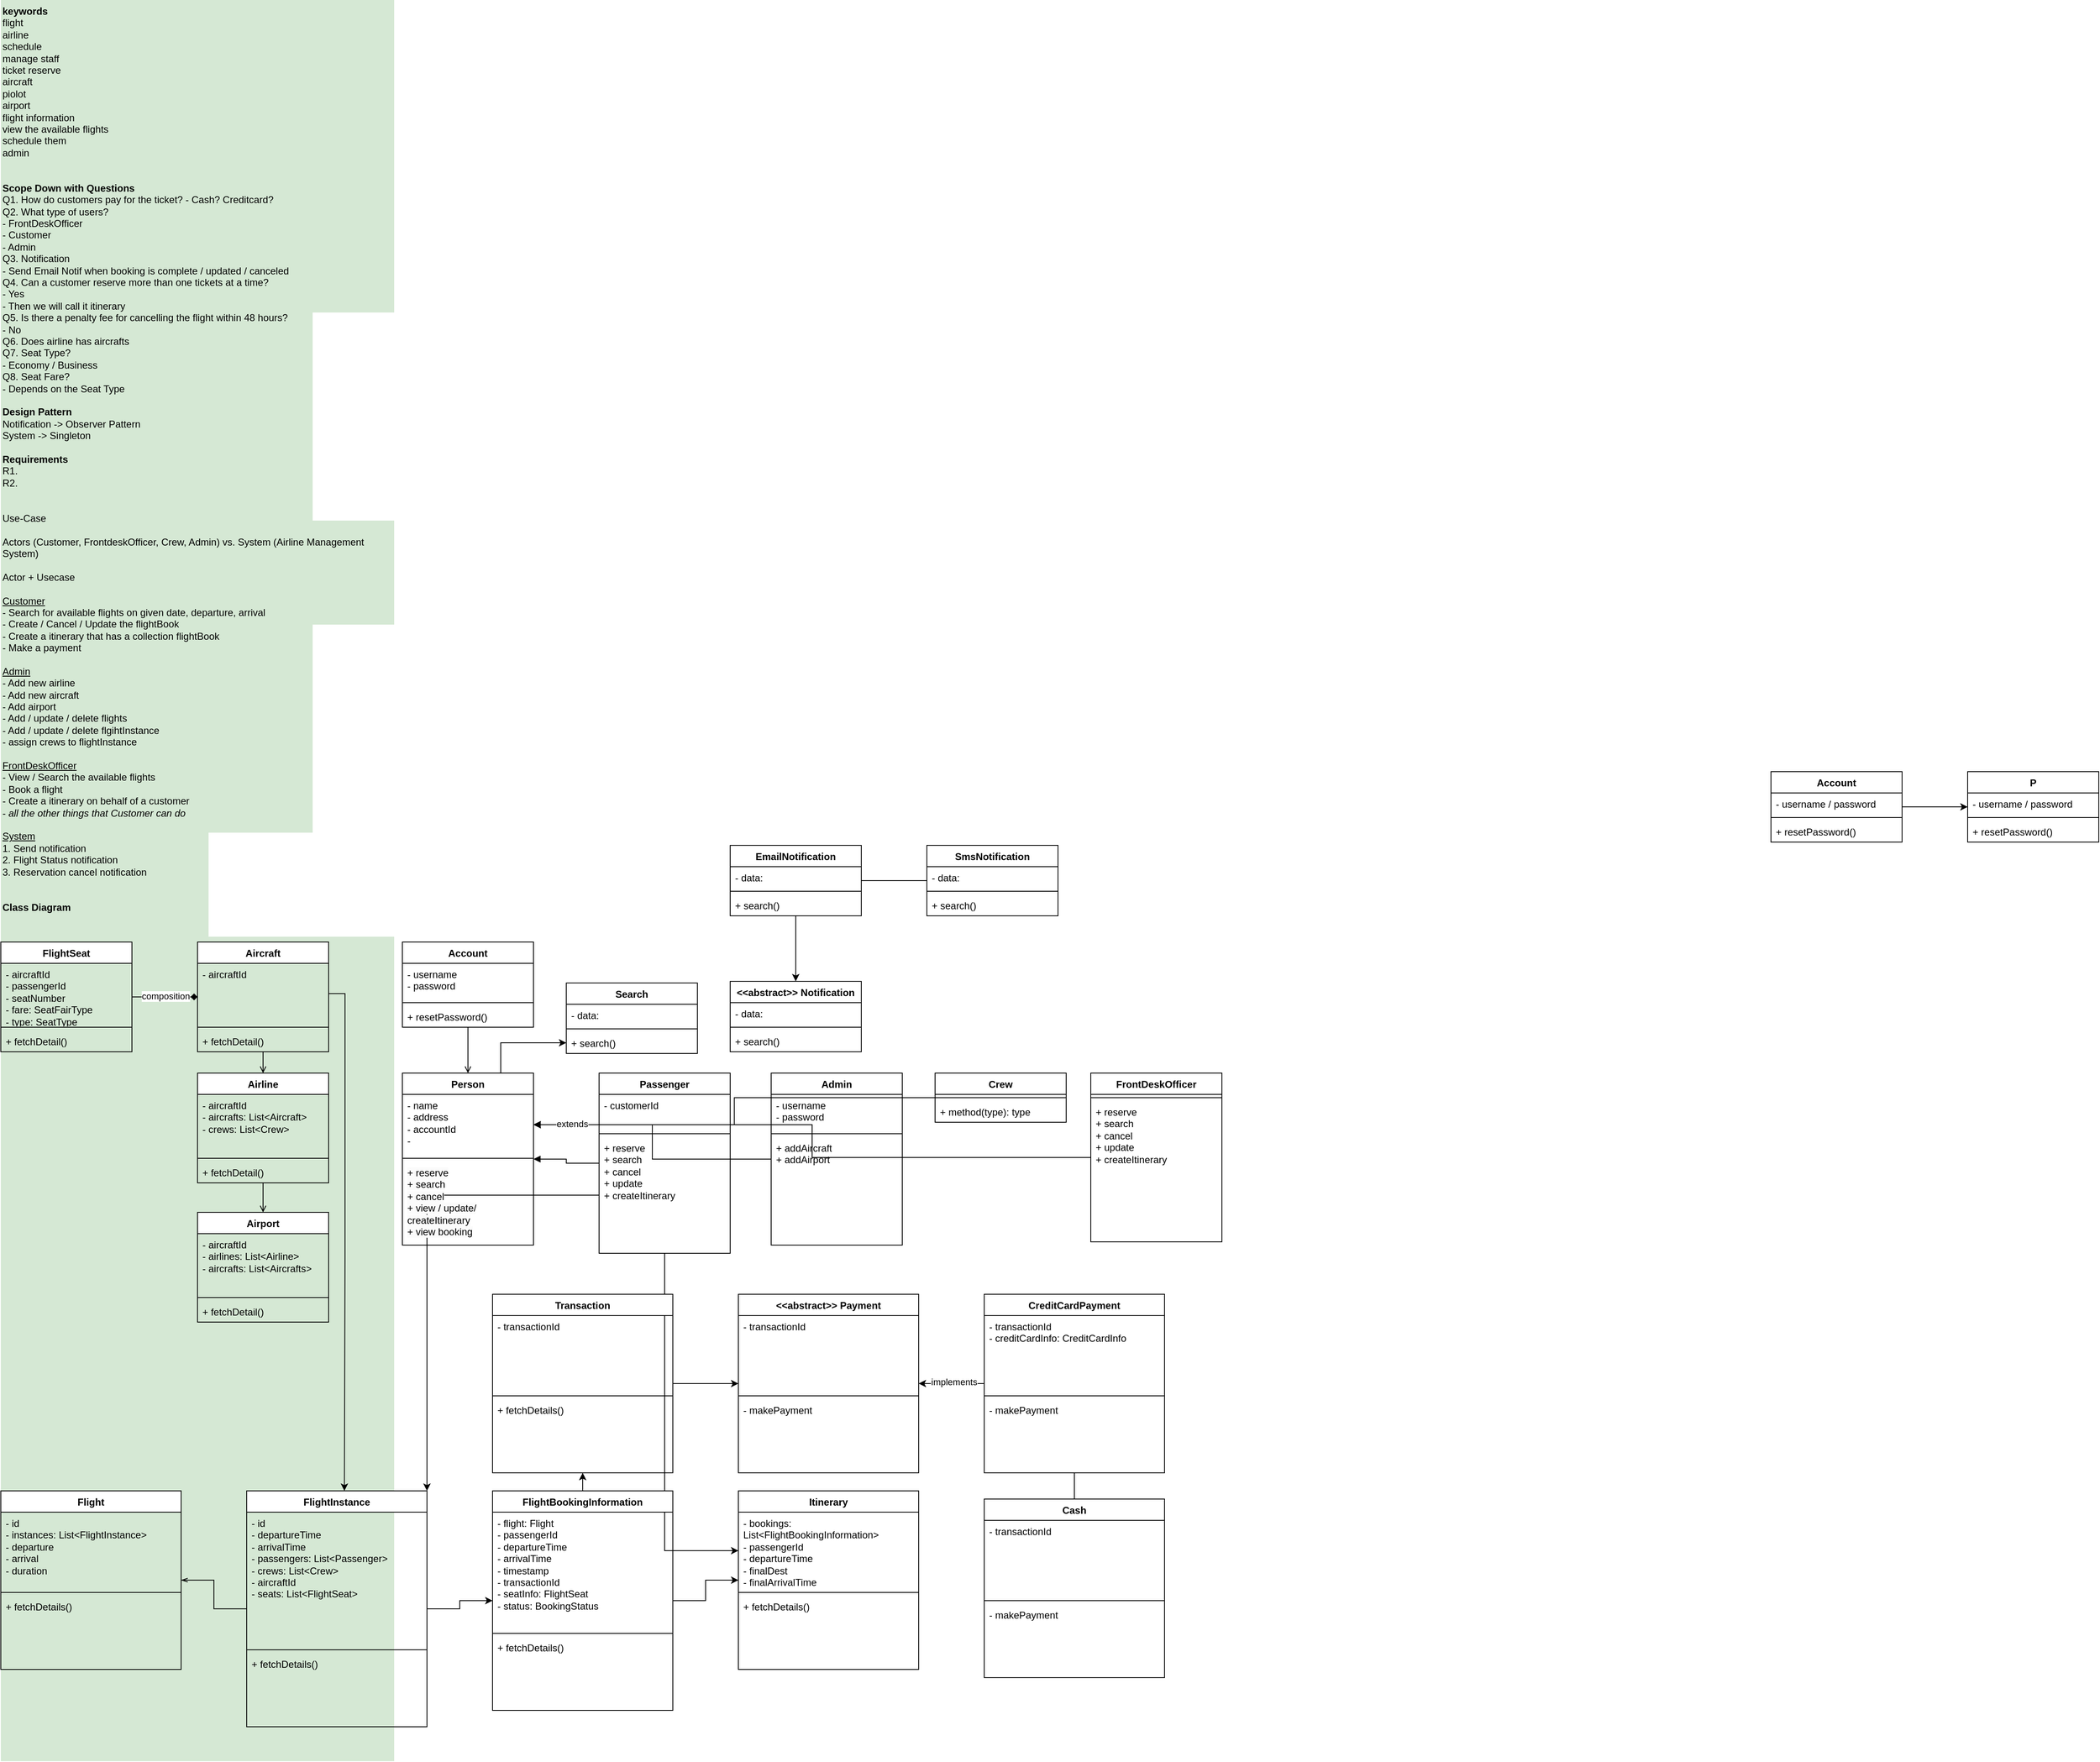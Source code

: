 <mxfile version="23.0.2" type="github">
  <diagram id="C5RBs43oDa-KdzZeNtuy" name="Page-1">
    <mxGraphModel dx="3353" dy="1236" grid="1" gridSize="10" guides="1" tooltips="1" connect="1" arrows="1" fold="1" page="1" pageScale="1" pageWidth="827" pageHeight="1169" math="0" shadow="0">
      <root>
        <mxCell id="WIyWlLk6GJQsqaUBKTNV-0" />
        <mxCell id="WIyWlLk6GJQsqaUBKTNV-1" parent="WIyWlLk6GJQsqaUBKTNV-0" />
        <mxCell id="SYZ7JO2TZXci38MoTMtk-57" value="" style="edgeStyle=orthogonalEdgeStyle;rounded=0;orthogonalLoop=1;jettySize=auto;html=1;startArrow=block;startFill=1;endArrow=none;endFill=0;exitX=1;exitY=0.5;exitDx=0;exitDy=0;" parent="WIyWlLk6GJQsqaUBKTNV-1" source="SYZ7JO2TZXci38MoTMtk-32" target="SYZ7JO2TZXci38MoTMtk-58" edge="1">
          <mxGeometry relative="1" as="geometry">
            <mxPoint x="600" y="1802" as="sourcePoint" />
          </mxGeometry>
        </mxCell>
        <mxCell id="SYZ7JO2TZXci38MoTMtk-0" value="&lt;b&gt;keywords&lt;/b&gt;&lt;br&gt;flight&lt;br&gt;airline&lt;br&gt;schedule&lt;br&gt;manage staff&lt;br&gt;ticket reserve&lt;br&gt;aircraft&lt;br&gt;piolot&lt;br&gt;airport&lt;br&gt;flight information&lt;br&gt;view the available flights&lt;br&gt;schedule them&lt;br&gt;admin&lt;br&gt;&lt;br&gt;&lt;br&gt;&lt;b&gt;Scope Down with Questions&lt;/b&gt;&lt;br&gt;Q1. How do customers pay for the ticket? - Cash? Creditcard?&lt;br&gt;Q2. What type of users?&lt;br&gt;- FrontDeskOfficer&lt;br&gt;- Customer&lt;br&gt;- Admin&lt;br&gt;Q3. Notification&lt;br&gt;- Send Email Notif when booking is complete / updated / canceled&lt;br&gt;Q4. Can a customer reserve more than one tickets at a time?&lt;br&gt;- Yes&lt;br&gt;- Then we will call it itinerary&lt;br&gt;Q5. Is there a penalty fee for cancelling the flight within 48 hours?&lt;br&gt;- No&lt;br&gt;Q6. Does airline has aircrafts&lt;br&gt;Q7. Seat Type?&lt;br&gt;- Economy / Business&lt;br&gt;Q8. Seat Fare?&lt;br&gt;- Depends on the Seat Type&lt;br&gt;&lt;br&gt;&lt;b&gt;Design Pattern&lt;/b&gt;&lt;br&gt;Notification -&amp;gt; Observer Pattern&lt;br&gt;System -&amp;gt; Singleton&amp;nbsp;&lt;br&gt;&lt;br&gt;&lt;b&gt;Requirements&lt;/b&gt;&lt;br&gt;R1.&amp;nbsp;&lt;br&gt;R2.&lt;br&gt;&lt;br&gt;&lt;br&gt;Use-Case&lt;br&gt;&lt;br&gt;Actors (Customer, FrontdeskOfficer, Crew, Admin) vs. System (Airline Management System)&lt;br&gt;&lt;br&gt;Actor + Usecase&lt;br&gt;&lt;br&gt;&lt;u&gt;Customer&lt;/u&gt;&lt;br&gt;- Search for available flights on given date, departure, arrival&lt;br&gt;- Create / Cancel / Update the flightBook&lt;br&gt;- Create a itinerary that has a collection flightBook&lt;br&gt;- Make a payment&lt;br&gt;&lt;br&gt;&lt;u&gt;Admin&lt;/u&gt;&lt;br&gt;- Add new airline&lt;br&gt;- Add new aircraft&lt;br&gt;- Add airport&lt;br&gt;- Add / update / delete flights&lt;br&gt;- Add / update / delete flgihtInstance&lt;br&gt;- assign crews to flightInstance&lt;br&gt;&lt;br&gt;&lt;u&gt;FrontDeskOfficer&lt;/u&gt;&lt;br&gt;- View / Search the available flights&lt;br&gt;- Book a flight&lt;br&gt;- Create a itinerary on behalf of a customer&lt;br&gt;- &lt;i&gt;all the other things that Customer can do&lt;br&gt;&lt;/i&gt;&lt;br&gt;&lt;u style=&quot;&quot;&gt;System&lt;/u&gt;&lt;br&gt;1. Send notification&lt;br&gt;2. Flight Status notification&lt;br&gt;3. Reservation cancel notification&lt;br&gt;&lt;br&gt;&lt;br&gt;&lt;b&gt;Class Diagram&lt;br&gt;&lt;/b&gt;" style="text;strokeColor=none;align=left;fillColor=#D5E8D4;html=1;verticalAlign=top;whiteSpace=wrap;rounded=0;labelBackgroundColor=#D5E8D4;" parent="WIyWlLk6GJQsqaUBKTNV-1" vertex="1">
          <mxGeometry x="-50" y="40" width="480" height="2150" as="geometry" />
        </mxCell>
        <mxCell id="SYZ7JO2TZXci38MoTMtk-9" value="" style="edgeStyle=orthogonalEdgeStyle;rounded=0;orthogonalLoop=1;jettySize=auto;html=1;endArrow=diamond;endFill=1;" parent="WIyWlLk6GJQsqaUBKTNV-1" source="SYZ7JO2TZXci38MoTMtk-1" target="SYZ7JO2TZXci38MoTMtk-5" edge="1">
          <mxGeometry relative="1" as="geometry" />
        </mxCell>
        <mxCell id="SYZ7JO2TZXci38MoTMtk-10" value="composition" style="edgeLabel;html=1;align=center;verticalAlign=middle;resizable=0;points=[];" parent="SYZ7JO2TZXci38MoTMtk-9" vertex="1" connectable="0">
          <mxGeometry x="0.018" y="1" relative="1" as="geometry">
            <mxPoint as="offset" />
          </mxGeometry>
        </mxCell>
        <mxCell id="SYZ7JO2TZXci38MoTMtk-1" value="FlightSeat" style="swimlane;fontStyle=1;align=center;verticalAlign=top;childLayout=stackLayout;horizontal=1;startSize=26;horizontalStack=0;resizeParent=1;resizeParentMax=0;resizeLast=0;collapsible=1;marginBottom=0;whiteSpace=wrap;html=1;" parent="WIyWlLk6GJQsqaUBKTNV-1" vertex="1">
          <mxGeometry x="-50" y="1190" width="160" height="134" as="geometry" />
        </mxCell>
        <mxCell id="SYZ7JO2TZXci38MoTMtk-2" value="- aircraftId&lt;br&gt;- passengerId&lt;br&gt;- seatNumber&lt;br&gt;- fare: SeatFairType&lt;br&gt;- type: SeatType" style="text;strokeColor=none;fillColor=none;align=left;verticalAlign=top;spacingLeft=4;spacingRight=4;overflow=hidden;rotatable=0;points=[[0,0.5],[1,0.5]];portConstraint=eastwest;whiteSpace=wrap;html=1;" parent="SYZ7JO2TZXci38MoTMtk-1" vertex="1">
          <mxGeometry y="26" width="160" height="74" as="geometry" />
        </mxCell>
        <mxCell id="SYZ7JO2TZXci38MoTMtk-3" value="" style="line;strokeWidth=1;fillColor=none;align=left;verticalAlign=middle;spacingTop=-1;spacingLeft=3;spacingRight=3;rotatable=0;labelPosition=right;points=[];portConstraint=eastwest;strokeColor=inherit;" parent="SYZ7JO2TZXci38MoTMtk-1" vertex="1">
          <mxGeometry y="100" width="160" height="8" as="geometry" />
        </mxCell>
        <mxCell id="SYZ7JO2TZXci38MoTMtk-4" value="+ fetchDetail()" style="text;strokeColor=none;fillColor=none;align=left;verticalAlign=top;spacingLeft=4;spacingRight=4;overflow=hidden;rotatable=0;points=[[0,0.5],[1,0.5]];portConstraint=eastwest;whiteSpace=wrap;html=1;" parent="SYZ7JO2TZXci38MoTMtk-1" vertex="1">
          <mxGeometry y="108" width="160" height="26" as="geometry" />
        </mxCell>
        <mxCell id="SYZ7JO2TZXci38MoTMtk-19" style="edgeStyle=orthogonalEdgeStyle;rounded=0;orthogonalLoop=1;jettySize=auto;html=1;entryX=0.5;entryY=0;entryDx=0;entryDy=0;endArrow=open;endFill=0;" parent="WIyWlLk6GJQsqaUBKTNV-1" source="SYZ7JO2TZXci38MoTMtk-5" target="SYZ7JO2TZXci38MoTMtk-11" edge="1">
          <mxGeometry relative="1" as="geometry" />
        </mxCell>
        <mxCell id="SYZ7JO2TZXci38MoTMtk-5" value="Aircraft" style="swimlane;fontStyle=1;align=center;verticalAlign=top;childLayout=stackLayout;horizontal=1;startSize=26;horizontalStack=0;resizeParent=1;resizeParentMax=0;resizeLast=0;collapsible=1;marginBottom=0;whiteSpace=wrap;html=1;" parent="WIyWlLk6GJQsqaUBKTNV-1" vertex="1">
          <mxGeometry x="190" y="1190" width="160" height="134" as="geometry" />
        </mxCell>
        <mxCell id="SYZ7JO2TZXci38MoTMtk-6" value="- aircraftId&lt;br&gt;" style="text;strokeColor=none;fillColor=none;align=left;verticalAlign=top;spacingLeft=4;spacingRight=4;overflow=hidden;rotatable=0;points=[[0,0.5],[1,0.5]];portConstraint=eastwest;whiteSpace=wrap;html=1;" parent="SYZ7JO2TZXci38MoTMtk-5" vertex="1">
          <mxGeometry y="26" width="160" height="74" as="geometry" />
        </mxCell>
        <mxCell id="SYZ7JO2TZXci38MoTMtk-7" value="" style="line;strokeWidth=1;fillColor=none;align=left;verticalAlign=middle;spacingTop=-1;spacingLeft=3;spacingRight=3;rotatable=0;labelPosition=right;points=[];portConstraint=eastwest;strokeColor=inherit;" parent="SYZ7JO2TZXci38MoTMtk-5" vertex="1">
          <mxGeometry y="100" width="160" height="8" as="geometry" />
        </mxCell>
        <mxCell id="SYZ7JO2TZXci38MoTMtk-8" value="+ fetchDetail()" style="text;strokeColor=none;fillColor=none;align=left;verticalAlign=top;spacingLeft=4;spacingRight=4;overflow=hidden;rotatable=0;points=[[0,0.5],[1,0.5]];portConstraint=eastwest;whiteSpace=wrap;html=1;" parent="SYZ7JO2TZXci38MoTMtk-5" vertex="1">
          <mxGeometry y="108" width="160" height="26" as="geometry" />
        </mxCell>
        <mxCell id="SYZ7JO2TZXci38MoTMtk-20" style="edgeStyle=orthogonalEdgeStyle;rounded=0;orthogonalLoop=1;jettySize=auto;html=1;entryX=0.5;entryY=0;entryDx=0;entryDy=0;endArrow=open;endFill=0;" parent="WIyWlLk6GJQsqaUBKTNV-1" source="SYZ7JO2TZXci38MoTMtk-11" target="SYZ7JO2TZXci38MoTMtk-15" edge="1">
          <mxGeometry relative="1" as="geometry" />
        </mxCell>
        <mxCell id="SYZ7JO2TZXci38MoTMtk-11" value="Airline" style="swimlane;fontStyle=1;align=center;verticalAlign=top;childLayout=stackLayout;horizontal=1;startSize=26;horizontalStack=0;resizeParent=1;resizeParentMax=0;resizeLast=0;collapsible=1;marginBottom=0;whiteSpace=wrap;html=1;" parent="WIyWlLk6GJQsqaUBKTNV-1" vertex="1">
          <mxGeometry x="190" y="1350" width="160" height="134" as="geometry" />
        </mxCell>
        <mxCell id="SYZ7JO2TZXci38MoTMtk-12" value="- aircraftId&lt;br&gt;- aircrafts: List&amp;lt;Aircraft&amp;gt;&lt;br&gt;- crews: List&amp;lt;Crew&amp;gt;" style="text;strokeColor=none;fillColor=none;align=left;verticalAlign=top;spacingLeft=4;spacingRight=4;overflow=hidden;rotatable=0;points=[[0,0.5],[1,0.5]];portConstraint=eastwest;whiteSpace=wrap;html=1;" parent="SYZ7JO2TZXci38MoTMtk-11" vertex="1">
          <mxGeometry y="26" width="160" height="74" as="geometry" />
        </mxCell>
        <mxCell id="SYZ7JO2TZXci38MoTMtk-13" value="" style="line;strokeWidth=1;fillColor=none;align=left;verticalAlign=middle;spacingTop=-1;spacingLeft=3;spacingRight=3;rotatable=0;labelPosition=right;points=[];portConstraint=eastwest;strokeColor=inherit;" parent="SYZ7JO2TZXci38MoTMtk-11" vertex="1">
          <mxGeometry y="100" width="160" height="8" as="geometry" />
        </mxCell>
        <mxCell id="SYZ7JO2TZXci38MoTMtk-14" value="+ fetchDetail()" style="text;strokeColor=none;fillColor=none;align=left;verticalAlign=top;spacingLeft=4;spacingRight=4;overflow=hidden;rotatable=0;points=[[0,0.5],[1,0.5]];portConstraint=eastwest;whiteSpace=wrap;html=1;" parent="SYZ7JO2TZXci38MoTMtk-11" vertex="1">
          <mxGeometry y="108" width="160" height="26" as="geometry" />
        </mxCell>
        <mxCell id="SYZ7JO2TZXci38MoTMtk-15" value="Airport" style="swimlane;fontStyle=1;align=center;verticalAlign=top;childLayout=stackLayout;horizontal=1;startSize=26;horizontalStack=0;resizeParent=1;resizeParentMax=0;resizeLast=0;collapsible=1;marginBottom=0;whiteSpace=wrap;html=1;" parent="WIyWlLk6GJQsqaUBKTNV-1" vertex="1">
          <mxGeometry x="190" y="1520" width="160" height="134" as="geometry" />
        </mxCell>
        <mxCell id="SYZ7JO2TZXci38MoTMtk-16" value="- aircraftId&lt;br&gt;- airlines: List&amp;lt;Airline&amp;gt;&lt;br&gt;- aircrafts: List&amp;lt;Aircrafts&amp;gt;" style="text;strokeColor=none;fillColor=none;align=left;verticalAlign=top;spacingLeft=4;spacingRight=4;overflow=hidden;rotatable=0;points=[[0,0.5],[1,0.5]];portConstraint=eastwest;whiteSpace=wrap;html=1;" parent="SYZ7JO2TZXci38MoTMtk-15" vertex="1">
          <mxGeometry y="26" width="160" height="74" as="geometry" />
        </mxCell>
        <mxCell id="SYZ7JO2TZXci38MoTMtk-17" value="" style="line;strokeWidth=1;fillColor=none;align=left;verticalAlign=middle;spacingTop=-1;spacingLeft=3;spacingRight=3;rotatable=0;labelPosition=right;points=[];portConstraint=eastwest;strokeColor=inherit;" parent="SYZ7JO2TZXci38MoTMtk-15" vertex="1">
          <mxGeometry y="100" width="160" height="8" as="geometry" />
        </mxCell>
        <mxCell id="SYZ7JO2TZXci38MoTMtk-18" value="+ fetchDetail()" style="text;strokeColor=none;fillColor=none;align=left;verticalAlign=top;spacingLeft=4;spacingRight=4;overflow=hidden;rotatable=0;points=[[0,0.5],[1,0.5]];portConstraint=eastwest;whiteSpace=wrap;html=1;" parent="SYZ7JO2TZXci38MoTMtk-15" vertex="1">
          <mxGeometry y="108" width="160" height="26" as="geometry" />
        </mxCell>
        <mxCell id="SYZ7JO2TZXci38MoTMtk-42" style="edgeStyle=orthogonalEdgeStyle;rounded=0;orthogonalLoop=1;jettySize=auto;html=1;endArrow=open;endFill=0;" parent="WIyWlLk6GJQsqaUBKTNV-1" source="SYZ7JO2TZXci38MoTMtk-27" target="SYZ7JO2TZXci38MoTMtk-31" edge="1">
          <mxGeometry relative="1" as="geometry" />
        </mxCell>
        <mxCell id="SYZ7JO2TZXci38MoTMtk-27" value="Account" style="swimlane;fontStyle=1;align=center;verticalAlign=top;childLayout=stackLayout;horizontal=1;startSize=26;horizontalStack=0;resizeParent=1;resizeParentMax=0;resizeLast=0;collapsible=1;marginBottom=0;whiteSpace=wrap;html=1;" parent="WIyWlLk6GJQsqaUBKTNV-1" vertex="1">
          <mxGeometry x="440" y="1190" width="160" height="104" as="geometry" />
        </mxCell>
        <mxCell id="SYZ7JO2TZXci38MoTMtk-28" value="- username&lt;br&gt;- password&lt;br&gt;" style="text;strokeColor=none;fillColor=none;align=left;verticalAlign=top;spacingLeft=4;spacingRight=4;overflow=hidden;rotatable=0;points=[[0,0.5],[1,0.5]];portConstraint=eastwest;whiteSpace=wrap;html=1;" parent="SYZ7JO2TZXci38MoTMtk-27" vertex="1">
          <mxGeometry y="26" width="160" height="44" as="geometry" />
        </mxCell>
        <mxCell id="SYZ7JO2TZXci38MoTMtk-29" value="" style="line;strokeWidth=1;fillColor=none;align=left;verticalAlign=middle;spacingTop=-1;spacingLeft=3;spacingRight=3;rotatable=0;labelPosition=right;points=[];portConstraint=eastwest;strokeColor=inherit;" parent="SYZ7JO2TZXci38MoTMtk-27" vertex="1">
          <mxGeometry y="70" width="160" height="8" as="geometry" />
        </mxCell>
        <mxCell id="SYZ7JO2TZXci38MoTMtk-30" value="+ resetPassword()" style="text;strokeColor=none;fillColor=none;align=left;verticalAlign=top;spacingLeft=4;spacingRight=4;overflow=hidden;rotatable=0;points=[[0,0.5],[1,0.5]];portConstraint=eastwest;whiteSpace=wrap;html=1;" parent="SYZ7JO2TZXci38MoTMtk-27" vertex="1">
          <mxGeometry y="78" width="160" height="26" as="geometry" />
        </mxCell>
        <mxCell id="SYZ7JO2TZXci38MoTMtk-41" value="" style="edgeStyle=orthogonalEdgeStyle;rounded=0;orthogonalLoop=1;jettySize=auto;html=1;startArrow=block;startFill=1;endArrow=none;endFill=0;" parent="WIyWlLk6GJQsqaUBKTNV-1" source="SYZ7JO2TZXci38MoTMtk-31" target="SYZ7JO2TZXci38MoTMtk-37" edge="1">
          <mxGeometry relative="1" as="geometry" />
        </mxCell>
        <mxCell id="SYZ7JO2TZXci38MoTMtk-47" value="" style="edgeStyle=orthogonalEdgeStyle;rounded=0;orthogonalLoop=1;jettySize=auto;html=1;startArrow=block;startFill=1;endArrow=none;endFill=0;exitX=1;exitY=0.5;exitDx=0;exitDy=0;" parent="WIyWlLk6GJQsqaUBKTNV-1" source="SYZ7JO2TZXci38MoTMtk-32" target="SYZ7JO2TZXci38MoTMtk-48" edge="1">
          <mxGeometry relative="1" as="geometry">
            <mxPoint x="600" y="1532" as="sourcePoint" />
          </mxGeometry>
        </mxCell>
        <mxCell id="SYZ7JO2TZXci38MoTMtk-52" value="" style="edgeStyle=orthogonalEdgeStyle;rounded=0;orthogonalLoop=1;jettySize=auto;html=1;startArrow=block;startFill=1;endArrow=none;endFill=0;exitX=1;exitY=0.5;exitDx=0;exitDy=0;" parent="WIyWlLk6GJQsqaUBKTNV-1" source="SYZ7JO2TZXci38MoTMtk-32" target="SYZ7JO2TZXci38MoTMtk-53" edge="1">
          <mxGeometry relative="1" as="geometry">
            <mxPoint x="600" y="1662" as="sourcePoint" />
          </mxGeometry>
        </mxCell>
        <mxCell id="SYZ7JO2TZXci38MoTMtk-58" value="FrontDeskOfficer" style="swimlane;fontStyle=1;align=center;verticalAlign=top;childLayout=stackLayout;horizontal=1;startSize=26;horizontalStack=0;resizeParent=1;resizeParentMax=0;resizeLast=0;collapsible=1;marginBottom=0;whiteSpace=wrap;html=1;" parent="WIyWlLk6GJQsqaUBKTNV-1" vertex="1">
          <mxGeometry x="1280" y="1350" width="160" height="206" as="geometry" />
        </mxCell>
        <mxCell id="SYZ7JO2TZXci38MoTMtk-60" value="" style="line;strokeWidth=1;fillColor=none;align=left;verticalAlign=middle;spacingTop=-1;spacingLeft=3;spacingRight=3;rotatable=0;labelPosition=right;points=[];portConstraint=eastwest;strokeColor=inherit;" parent="SYZ7JO2TZXci38MoTMtk-58" vertex="1">
          <mxGeometry y="26" width="160" height="8" as="geometry" />
        </mxCell>
        <mxCell id="SYZ7JO2TZXci38MoTMtk-61" value="+ reserve&lt;br style=&quot;border-color: var(--border-color);&quot;&gt;+ search&lt;br style=&quot;border-color: var(--border-color);&quot;&gt;+ cancel&lt;br style=&quot;border-color: var(--border-color);&quot;&gt;+ update&lt;br style=&quot;border-color: var(--border-color);&quot;&gt;+ createItinerary" style="text;strokeColor=none;fillColor=none;align=left;verticalAlign=top;spacingLeft=4;spacingRight=4;overflow=hidden;rotatable=0;points=[[0,0.5],[1,0.5]];portConstraint=eastwest;whiteSpace=wrap;html=1;" parent="SYZ7JO2TZXci38MoTMtk-58" vertex="1">
          <mxGeometry y="34" width="160" height="172" as="geometry" />
        </mxCell>
        <mxCell id="SYZ7JO2TZXci38MoTMtk-62" value="" style="edgeStyle=orthogonalEdgeStyle;rounded=0;orthogonalLoop=1;jettySize=auto;html=1;entryX=1;entryY=0.5;entryDx=0;entryDy=0;" parent="WIyWlLk6GJQsqaUBKTNV-1" source="SYZ7JO2TZXci38MoTMtk-48" target="SYZ7JO2TZXci38MoTMtk-32" edge="1">
          <mxGeometry relative="1" as="geometry" />
        </mxCell>
        <mxCell id="SYZ7JO2TZXci38MoTMtk-63" value="extends" style="edgeLabel;html=1;align=center;verticalAlign=middle;resizable=0;points=[];" parent="SYZ7JO2TZXci38MoTMtk-62" vertex="1" connectable="0">
          <mxGeometry x="0.719" y="-1" relative="1" as="geometry">
            <mxPoint as="offset" />
          </mxGeometry>
        </mxCell>
        <mxCell id="SYZ7JO2TZXci38MoTMtk-48" value="Admin" style="swimlane;fontStyle=1;align=center;verticalAlign=top;childLayout=stackLayout;horizontal=1;startSize=26;horizontalStack=0;resizeParent=1;resizeParentMax=0;resizeLast=0;collapsible=1;marginBottom=0;whiteSpace=wrap;html=1;" parent="WIyWlLk6GJQsqaUBKTNV-1" vertex="1">
          <mxGeometry x="890" y="1350" width="160" height="210" as="geometry" />
        </mxCell>
        <mxCell id="SYZ7JO2TZXci38MoTMtk-49" value="- username&lt;br&gt;- password&lt;br&gt;" style="text;strokeColor=none;fillColor=none;align=left;verticalAlign=top;spacingLeft=4;spacingRight=4;overflow=hidden;rotatable=0;points=[[0,0.5],[1,0.5]];portConstraint=eastwest;whiteSpace=wrap;html=1;" parent="SYZ7JO2TZXci38MoTMtk-48" vertex="1">
          <mxGeometry y="26" width="160" height="44" as="geometry" />
        </mxCell>
        <mxCell id="SYZ7JO2TZXci38MoTMtk-50" value="" style="line;strokeWidth=1;fillColor=none;align=left;verticalAlign=middle;spacingTop=-1;spacingLeft=3;spacingRight=3;rotatable=0;labelPosition=right;points=[];portConstraint=eastwest;strokeColor=inherit;" parent="SYZ7JO2TZXci38MoTMtk-48" vertex="1">
          <mxGeometry y="70" width="160" height="8" as="geometry" />
        </mxCell>
        <mxCell id="SYZ7JO2TZXci38MoTMtk-51" value="+ addAircraft&lt;br&gt;+ addAirport" style="text;strokeColor=none;fillColor=none;align=left;verticalAlign=top;spacingLeft=4;spacingRight=4;overflow=hidden;rotatable=0;points=[[0,0.5],[1,0.5]];portConstraint=eastwest;whiteSpace=wrap;html=1;" parent="SYZ7JO2TZXci38MoTMtk-48" vertex="1">
          <mxGeometry y="78" width="160" height="132" as="geometry" />
        </mxCell>
        <mxCell id="SYZ7JO2TZXci38MoTMtk-53" value="Crew" style="swimlane;fontStyle=1;align=center;verticalAlign=top;childLayout=stackLayout;horizontal=1;startSize=26;horizontalStack=0;resizeParent=1;resizeParentMax=0;resizeLast=0;collapsible=1;marginBottom=0;whiteSpace=wrap;html=1;" parent="WIyWlLk6GJQsqaUBKTNV-1" vertex="1">
          <mxGeometry x="1090" y="1350" width="160" height="60" as="geometry" />
        </mxCell>
        <mxCell id="SYZ7JO2TZXci38MoTMtk-55" value="" style="line;strokeWidth=1;fillColor=none;align=left;verticalAlign=middle;spacingTop=-1;spacingLeft=3;spacingRight=3;rotatable=0;labelPosition=right;points=[];portConstraint=eastwest;strokeColor=inherit;" parent="SYZ7JO2TZXci38MoTMtk-53" vertex="1">
          <mxGeometry y="26" width="160" height="8" as="geometry" />
        </mxCell>
        <mxCell id="SYZ7JO2TZXci38MoTMtk-56" value="+ method(type): type" style="text;strokeColor=none;fillColor=none;align=left;verticalAlign=top;spacingLeft=4;spacingRight=4;overflow=hidden;rotatable=0;points=[[0,0.5],[1,0.5]];portConstraint=eastwest;whiteSpace=wrap;html=1;" parent="SYZ7JO2TZXci38MoTMtk-53" vertex="1">
          <mxGeometry y="34" width="160" height="26" as="geometry" />
        </mxCell>
        <mxCell id="SYZ7JO2TZXci38MoTMtk-112" style="edgeStyle=orthogonalEdgeStyle;rounded=0;orthogonalLoop=1;jettySize=auto;html=1;entryX=0;entryY=0.5;entryDx=0;entryDy=0;" parent="WIyWlLk6GJQsqaUBKTNV-1" source="SYZ7JO2TZXci38MoTMtk-37" target="SYZ7JO2TZXci38MoTMtk-108" edge="1">
          <mxGeometry relative="1" as="geometry" />
        </mxCell>
        <mxCell id="SYZ7JO2TZXci38MoTMtk-37" value="Passenger" style="swimlane;fontStyle=1;align=center;verticalAlign=top;childLayout=stackLayout;horizontal=1;startSize=26;horizontalStack=0;resizeParent=1;resizeParentMax=0;resizeLast=0;collapsible=1;marginBottom=0;whiteSpace=wrap;html=1;" parent="WIyWlLk6GJQsqaUBKTNV-1" vertex="1">
          <mxGeometry x="680" y="1350" width="160" height="220" as="geometry" />
        </mxCell>
        <mxCell id="SYZ7JO2TZXci38MoTMtk-38" value="- customerId" style="text;strokeColor=none;fillColor=none;align=left;verticalAlign=top;spacingLeft=4;spacingRight=4;overflow=hidden;rotatable=0;points=[[0,0.5],[1,0.5]];portConstraint=eastwest;whiteSpace=wrap;html=1;" parent="SYZ7JO2TZXci38MoTMtk-37" vertex="1">
          <mxGeometry y="26" width="160" height="44" as="geometry" />
        </mxCell>
        <mxCell id="SYZ7JO2TZXci38MoTMtk-39" value="" style="line;strokeWidth=1;fillColor=none;align=left;verticalAlign=middle;spacingTop=-1;spacingLeft=3;spacingRight=3;rotatable=0;labelPosition=right;points=[];portConstraint=eastwest;strokeColor=inherit;" parent="SYZ7JO2TZXci38MoTMtk-37" vertex="1">
          <mxGeometry y="70" width="160" height="8" as="geometry" />
        </mxCell>
        <mxCell id="SYZ7JO2TZXci38MoTMtk-40" value="+ reserve&lt;br&gt;+ search&lt;br&gt;+ cancel&lt;br&gt;+ update&lt;br&gt;+ createItinerary" style="text;strokeColor=none;fillColor=none;align=left;verticalAlign=top;spacingLeft=4;spacingRight=4;overflow=hidden;rotatable=0;points=[[0,0.5],[1,0.5]];portConstraint=eastwest;whiteSpace=wrap;html=1;" parent="SYZ7JO2TZXci38MoTMtk-37" vertex="1">
          <mxGeometry y="78" width="160" height="142" as="geometry" />
        </mxCell>
        <mxCell id="SYZ7JO2TZXci38MoTMtk-80" style="edgeStyle=orthogonalEdgeStyle;rounded=0;orthogonalLoop=1;jettySize=auto;html=1;entryX=1;entryY=0;entryDx=0;entryDy=0;" parent="WIyWlLk6GJQsqaUBKTNV-1" source="SYZ7JO2TZXci38MoTMtk-40" target="SYZ7JO2TZXci38MoTMtk-68" edge="1">
          <mxGeometry relative="1" as="geometry" />
        </mxCell>
        <mxCell id="SYZ7JO2TZXci38MoTMtk-72" value="" style="edgeStyle=orthogonalEdgeStyle;rounded=0;orthogonalLoop=1;jettySize=auto;html=1;endArrow=openThin;endFill=0;" parent="WIyWlLk6GJQsqaUBKTNV-1" source="SYZ7JO2TZXci38MoTMtk-68" target="SYZ7JO2TZXci38MoTMtk-64" edge="1">
          <mxGeometry relative="1" as="geometry" />
        </mxCell>
        <mxCell id="SYZ7JO2TZXci38MoTMtk-64" value="Flight" style="swimlane;fontStyle=1;align=center;verticalAlign=top;childLayout=stackLayout;horizontal=1;startSize=26;horizontalStack=0;resizeParent=1;resizeParentMax=0;resizeLast=0;collapsible=1;marginBottom=0;whiteSpace=wrap;html=1;" parent="WIyWlLk6GJQsqaUBKTNV-1" vertex="1">
          <mxGeometry x="-50" y="1860" width="220" height="218" as="geometry" />
        </mxCell>
        <mxCell id="SYZ7JO2TZXci38MoTMtk-65" value="- id&lt;br&gt;- instances: List&amp;lt;FlightInstance&amp;gt;&lt;br&gt;- departure&lt;br&gt;- arrival&lt;br&gt;- duration" style="text;strokeColor=none;fillColor=none;align=left;verticalAlign=top;spacingLeft=4;spacingRight=4;overflow=hidden;rotatable=0;points=[[0,0.5],[1,0.5]];portConstraint=eastwest;whiteSpace=wrap;html=1;" parent="SYZ7JO2TZXci38MoTMtk-64" vertex="1">
          <mxGeometry y="26" width="220" height="94" as="geometry" />
        </mxCell>
        <mxCell id="SYZ7JO2TZXci38MoTMtk-66" value="" style="line;strokeWidth=1;fillColor=none;align=left;verticalAlign=middle;spacingTop=-1;spacingLeft=3;spacingRight=3;rotatable=0;labelPosition=right;points=[];portConstraint=eastwest;strokeColor=inherit;" parent="SYZ7JO2TZXci38MoTMtk-64" vertex="1">
          <mxGeometry y="120" width="220" height="8" as="geometry" />
        </mxCell>
        <mxCell id="SYZ7JO2TZXci38MoTMtk-67" value="+ fetchDetails()" style="text;strokeColor=none;fillColor=none;align=left;verticalAlign=top;spacingLeft=4;spacingRight=4;overflow=hidden;rotatable=0;points=[[0,0.5],[1,0.5]];portConstraint=eastwest;whiteSpace=wrap;html=1;" parent="SYZ7JO2TZXci38MoTMtk-64" vertex="1">
          <mxGeometry y="128" width="220" height="90" as="geometry" />
        </mxCell>
        <mxCell id="SYZ7JO2TZXci38MoTMtk-78" value="" style="edgeStyle=orthogonalEdgeStyle;rounded=0;orthogonalLoop=1;jettySize=auto;html=1;" parent="WIyWlLk6GJQsqaUBKTNV-1" source="SYZ7JO2TZXci38MoTMtk-68" target="SYZ7JO2TZXci38MoTMtk-74" edge="1">
          <mxGeometry relative="1" as="geometry" />
        </mxCell>
        <mxCell id="SYZ7JO2TZXci38MoTMtk-68" value="FlightInstance" style="swimlane;fontStyle=1;align=center;verticalAlign=top;childLayout=stackLayout;horizontal=1;startSize=26;horizontalStack=0;resizeParent=1;resizeParentMax=0;resizeLast=0;collapsible=1;marginBottom=0;whiteSpace=wrap;html=1;" parent="WIyWlLk6GJQsqaUBKTNV-1" vertex="1">
          <mxGeometry x="250" y="1860" width="220" height="288" as="geometry" />
        </mxCell>
        <mxCell id="SYZ7JO2TZXci38MoTMtk-69" value="- id&lt;br&gt;- departureTime&lt;br&gt;- arrivalTime&lt;br&gt;- passengers: List&amp;lt;Passenger&amp;gt;&lt;br&gt;- crews: List&amp;lt;Crew&amp;gt;&lt;br&gt;- aircraftId&lt;br&gt;- seats: List&amp;lt;FlightSeat&amp;gt;" style="text;strokeColor=none;fillColor=none;align=left;verticalAlign=top;spacingLeft=4;spacingRight=4;overflow=hidden;rotatable=0;points=[[0,0.5],[1,0.5]];portConstraint=eastwest;whiteSpace=wrap;html=1;" parent="SYZ7JO2TZXci38MoTMtk-68" vertex="1">
          <mxGeometry y="26" width="220" height="164" as="geometry" />
        </mxCell>
        <mxCell id="SYZ7JO2TZXci38MoTMtk-70" value="" style="line;strokeWidth=1;fillColor=none;align=left;verticalAlign=middle;spacingTop=-1;spacingLeft=3;spacingRight=3;rotatable=0;labelPosition=right;points=[];portConstraint=eastwest;strokeColor=inherit;" parent="SYZ7JO2TZXci38MoTMtk-68" vertex="1">
          <mxGeometry y="190" width="220" height="8" as="geometry" />
        </mxCell>
        <mxCell id="SYZ7JO2TZXci38MoTMtk-71" value="+ fetchDetails()" style="text;strokeColor=none;fillColor=none;align=left;verticalAlign=top;spacingLeft=4;spacingRight=4;overflow=hidden;rotatable=0;points=[[0,0.5],[1,0.5]];portConstraint=eastwest;whiteSpace=wrap;html=1;" parent="SYZ7JO2TZXci38MoTMtk-68" vertex="1">
          <mxGeometry y="198" width="220" height="90" as="geometry" />
        </mxCell>
        <mxCell id="SYZ7JO2TZXci38MoTMtk-85" value="" style="edgeStyle=orthogonalEdgeStyle;rounded=0;orthogonalLoop=1;jettySize=auto;html=1;" parent="WIyWlLk6GJQsqaUBKTNV-1" source="SYZ7JO2TZXci38MoTMtk-74" target="SYZ7JO2TZXci38MoTMtk-81" edge="1">
          <mxGeometry relative="1" as="geometry" />
        </mxCell>
        <mxCell id="SYZ7JO2TZXci38MoTMtk-111" value="" style="edgeStyle=orthogonalEdgeStyle;rounded=0;orthogonalLoop=1;jettySize=auto;html=1;" parent="WIyWlLk6GJQsqaUBKTNV-1" source="SYZ7JO2TZXci38MoTMtk-74" target="SYZ7JO2TZXci38MoTMtk-107" edge="1">
          <mxGeometry relative="1" as="geometry" />
        </mxCell>
        <mxCell id="SYZ7JO2TZXci38MoTMtk-74" value="FlightBookingInformation" style="swimlane;fontStyle=1;align=center;verticalAlign=top;childLayout=stackLayout;horizontal=1;startSize=26;horizontalStack=0;resizeParent=1;resizeParentMax=0;resizeLast=0;collapsible=1;marginBottom=0;whiteSpace=wrap;html=1;" parent="WIyWlLk6GJQsqaUBKTNV-1" vertex="1">
          <mxGeometry x="550" y="1860" width="220" height="268" as="geometry" />
        </mxCell>
        <mxCell id="SYZ7JO2TZXci38MoTMtk-75" value="- flight: Flight&lt;br&gt;- passengerId&lt;br&gt;- departureTime&lt;br&gt;- arrivalTime&lt;br&gt;- timestamp&lt;br&gt;- transactionId&lt;br&gt;- seatInfo: FlightSeat&lt;br&gt;- status: BookingStatus" style="text;strokeColor=none;fillColor=none;align=left;verticalAlign=top;spacingLeft=4;spacingRight=4;overflow=hidden;rotatable=0;points=[[0,0.5],[1,0.5]];portConstraint=eastwest;whiteSpace=wrap;html=1;" parent="SYZ7JO2TZXci38MoTMtk-74" vertex="1">
          <mxGeometry y="26" width="220" height="144" as="geometry" />
        </mxCell>
        <mxCell id="SYZ7JO2TZXci38MoTMtk-76" value="" style="line;strokeWidth=1;fillColor=none;align=left;verticalAlign=middle;spacingTop=-1;spacingLeft=3;spacingRight=3;rotatable=0;labelPosition=right;points=[];portConstraint=eastwest;strokeColor=inherit;" parent="SYZ7JO2TZXci38MoTMtk-74" vertex="1">
          <mxGeometry y="170" width="220" height="8" as="geometry" />
        </mxCell>
        <mxCell id="SYZ7JO2TZXci38MoTMtk-77" value="+ fetchDetails()" style="text;strokeColor=none;fillColor=none;align=left;verticalAlign=top;spacingLeft=4;spacingRight=4;overflow=hidden;rotatable=0;points=[[0,0.5],[1,0.5]];portConstraint=eastwest;whiteSpace=wrap;html=1;" parent="SYZ7JO2TZXci38MoTMtk-74" vertex="1">
          <mxGeometry y="178" width="220" height="90" as="geometry" />
        </mxCell>
        <mxCell id="SYZ7JO2TZXci38MoTMtk-79" style="edgeStyle=orthogonalEdgeStyle;rounded=0;orthogonalLoop=1;jettySize=auto;html=1;entryX=0.542;entryY=0;entryDx=0;entryDy=0;entryPerimeter=0;" parent="WIyWlLk6GJQsqaUBKTNV-1" source="SYZ7JO2TZXci38MoTMtk-6" target="SYZ7JO2TZXci38MoTMtk-68" edge="1">
          <mxGeometry relative="1" as="geometry" />
        </mxCell>
        <mxCell id="SYZ7JO2TZXci38MoTMtk-90" style="edgeStyle=orthogonalEdgeStyle;rounded=0;orthogonalLoop=1;jettySize=auto;html=1;entryX=0;entryY=0.5;entryDx=0;entryDy=0;endArrow=classic;endFill=1;startArrow=none;startFill=0;exitX=0.75;exitY=0;exitDx=0;exitDy=0;" parent="WIyWlLk6GJQsqaUBKTNV-1" source="SYZ7JO2TZXci38MoTMtk-31" target="SYZ7JO2TZXci38MoTMtk-89" edge="1">
          <mxGeometry relative="1" as="geometry" />
        </mxCell>
        <mxCell id="SYZ7JO2TZXci38MoTMtk-31" value="Person" style="swimlane;fontStyle=1;align=center;verticalAlign=top;childLayout=stackLayout;horizontal=1;startSize=26;horizontalStack=0;resizeParent=1;resizeParentMax=0;resizeLast=0;collapsible=1;marginBottom=0;whiteSpace=wrap;html=1;" parent="WIyWlLk6GJQsqaUBKTNV-1" vertex="1">
          <mxGeometry x="440" y="1350" width="160" height="210" as="geometry" />
        </mxCell>
        <mxCell id="SYZ7JO2TZXci38MoTMtk-32" value="- name&lt;br&gt;- address&lt;br&gt;- accountId&lt;br&gt;-&amp;nbsp;" style="text;strokeColor=none;fillColor=none;align=left;verticalAlign=top;spacingLeft=4;spacingRight=4;overflow=hidden;rotatable=0;points=[[0,0.5],[1,0.5]];portConstraint=eastwest;whiteSpace=wrap;html=1;" parent="SYZ7JO2TZXci38MoTMtk-31" vertex="1">
          <mxGeometry y="26" width="160" height="74" as="geometry" />
        </mxCell>
        <mxCell id="SYZ7JO2TZXci38MoTMtk-33" value="" style="line;strokeWidth=1;fillColor=none;align=left;verticalAlign=middle;spacingTop=-1;spacingLeft=3;spacingRight=3;rotatable=0;labelPosition=right;points=[];portConstraint=eastwest;strokeColor=inherit;" parent="SYZ7JO2TZXci38MoTMtk-31" vertex="1">
          <mxGeometry y="100" width="160" height="8" as="geometry" />
        </mxCell>
        <mxCell id="SYZ7JO2TZXci38MoTMtk-34" value="&lt;span style=&quot;color: rgb(0, 0, 0); font-family: Helvetica; font-size: 12px; font-style: normal; font-variant-ligatures: normal; font-variant-caps: normal; font-weight: 400; letter-spacing: normal; orphans: 2; text-align: left; text-indent: 0px; text-transform: none; widows: 2; word-spacing: 0px; -webkit-text-stroke-width: 0px; background-color: rgb(251, 251, 251); text-decoration-thickness: initial; text-decoration-style: initial; text-decoration-color: initial; float: none; display: inline !important;&quot;&gt;+ reserve&lt;/span&gt;&lt;br style=&quot;border-color: var(--border-color); color: rgb(0, 0, 0); font-family: Helvetica; font-size: 12px; font-style: normal; font-variant-ligatures: normal; font-variant-caps: normal; font-weight: 400; letter-spacing: normal; orphans: 2; text-align: left; text-indent: 0px; text-transform: none; widows: 2; word-spacing: 0px; -webkit-text-stroke-width: 0px; background-color: rgb(251, 251, 251); text-decoration-thickness: initial; text-decoration-style: initial; text-decoration-color: initial;&quot;&gt;&lt;span style=&quot;color: rgb(0, 0, 0); font-family: Helvetica; font-size: 12px; font-style: normal; font-variant-ligatures: normal; font-variant-caps: normal; font-weight: 400; letter-spacing: normal; orphans: 2; text-align: left; text-indent: 0px; text-transform: none; widows: 2; word-spacing: 0px; -webkit-text-stroke-width: 0px; background-color: rgb(251, 251, 251); text-decoration-thickness: initial; text-decoration-style: initial; text-decoration-color: initial; float: none; display: inline !important;&quot;&gt;+ search&lt;/span&gt;&lt;br style=&quot;border-color: var(--border-color); color: rgb(0, 0, 0); font-family: Helvetica; font-size: 12px; font-style: normal; font-variant-ligatures: normal; font-variant-caps: normal; font-weight: 400; letter-spacing: normal; orphans: 2; text-align: left; text-indent: 0px; text-transform: none; widows: 2; word-spacing: 0px; -webkit-text-stroke-width: 0px; background-color: rgb(251, 251, 251); text-decoration-thickness: initial; text-decoration-style: initial; text-decoration-color: initial;&quot;&gt;&lt;span style=&quot;color: rgb(0, 0, 0); font-family: Helvetica; font-size: 12px; font-style: normal; font-variant-ligatures: normal; font-variant-caps: normal; font-weight: 400; letter-spacing: normal; orphans: 2; text-align: left; text-indent: 0px; text-transform: none; widows: 2; word-spacing: 0px; -webkit-text-stroke-width: 0px; background-color: rgb(251, 251, 251); text-decoration-thickness: initial; text-decoration-style: initial; text-decoration-color: initial; float: none; display: inline !important;&quot;&gt;+ cancel&lt;/span&gt;&lt;br style=&quot;border-color: var(--border-color); color: rgb(0, 0, 0); font-family: Helvetica; font-size: 12px; font-style: normal; font-variant-ligatures: normal; font-variant-caps: normal; font-weight: 400; letter-spacing: normal; orphans: 2; text-align: left; text-indent: 0px; text-transform: none; widows: 2; word-spacing: 0px; -webkit-text-stroke-width: 0px; background-color: rgb(251, 251, 251); text-decoration-thickness: initial; text-decoration-style: initial; text-decoration-color: initial;&quot;&gt;&lt;span style=&quot;color: rgb(0, 0, 0); font-family: Helvetica; font-size: 12px; font-style: normal; font-variant-ligatures: normal; font-variant-caps: normal; font-weight: 400; letter-spacing: normal; orphans: 2; text-align: left; text-indent: 0px; text-transform: none; widows: 2; word-spacing: 0px; -webkit-text-stroke-width: 0px; background-color: rgb(251, 251, 251); text-decoration-thickness: initial; text-decoration-style: initial; text-decoration-color: initial; float: none; display: inline !important;&quot;&gt;+ view / update/ createItinerary&lt;br&gt;+ view booking&lt;br&gt;&lt;/span&gt;" style="text;strokeColor=none;fillColor=none;align=left;verticalAlign=top;spacingLeft=4;spacingRight=4;overflow=hidden;rotatable=0;points=[[0,0.5],[1,0.5]];portConstraint=eastwest;whiteSpace=wrap;html=1;" parent="SYZ7JO2TZXci38MoTMtk-31" vertex="1">
          <mxGeometry y="108" width="160" height="102" as="geometry" />
        </mxCell>
        <mxCell id="SYZ7JO2TZXci38MoTMtk-95" value="" style="edgeStyle=orthogonalEdgeStyle;rounded=0;orthogonalLoop=1;jettySize=auto;html=1;" parent="WIyWlLk6GJQsqaUBKTNV-1" source="SYZ7JO2TZXci38MoTMtk-81" target="SYZ7JO2TZXci38MoTMtk-91" edge="1">
          <mxGeometry relative="1" as="geometry" />
        </mxCell>
        <mxCell id="SYZ7JO2TZXci38MoTMtk-81" value="Transaction" style="swimlane;fontStyle=1;align=center;verticalAlign=top;childLayout=stackLayout;horizontal=1;startSize=26;horizontalStack=0;resizeParent=1;resizeParentMax=0;resizeLast=0;collapsible=1;marginBottom=0;whiteSpace=wrap;html=1;" parent="WIyWlLk6GJQsqaUBKTNV-1" vertex="1">
          <mxGeometry x="550" y="1620" width="220" height="218" as="geometry" />
        </mxCell>
        <mxCell id="SYZ7JO2TZXci38MoTMtk-82" value="- transactionId" style="text;strokeColor=none;fillColor=none;align=left;verticalAlign=top;spacingLeft=4;spacingRight=4;overflow=hidden;rotatable=0;points=[[0,0.5],[1,0.5]];portConstraint=eastwest;whiteSpace=wrap;html=1;" parent="SYZ7JO2TZXci38MoTMtk-81" vertex="1">
          <mxGeometry y="26" width="220" height="94" as="geometry" />
        </mxCell>
        <mxCell id="SYZ7JO2TZXci38MoTMtk-83" value="" style="line;strokeWidth=1;fillColor=none;align=left;verticalAlign=middle;spacingTop=-1;spacingLeft=3;spacingRight=3;rotatable=0;labelPosition=right;points=[];portConstraint=eastwest;strokeColor=inherit;" parent="SYZ7JO2TZXci38MoTMtk-81" vertex="1">
          <mxGeometry y="120" width="220" height="8" as="geometry" />
        </mxCell>
        <mxCell id="SYZ7JO2TZXci38MoTMtk-84" value="+ fetchDetails()" style="text;strokeColor=none;fillColor=none;align=left;verticalAlign=top;spacingLeft=4;spacingRight=4;overflow=hidden;rotatable=0;points=[[0,0.5],[1,0.5]];portConstraint=eastwest;whiteSpace=wrap;html=1;" parent="SYZ7JO2TZXci38MoTMtk-81" vertex="1">
          <mxGeometry y="128" width="220" height="90" as="geometry" />
        </mxCell>
        <mxCell id="SYZ7JO2TZXci38MoTMtk-86" value="Search" style="swimlane;fontStyle=1;align=center;verticalAlign=top;childLayout=stackLayout;horizontal=1;startSize=26;horizontalStack=0;resizeParent=1;resizeParentMax=0;resizeLast=0;collapsible=1;marginBottom=0;whiteSpace=wrap;html=1;" parent="WIyWlLk6GJQsqaUBKTNV-1" vertex="1">
          <mxGeometry x="640" y="1240" width="160" height="86" as="geometry" />
        </mxCell>
        <mxCell id="SYZ7JO2TZXci38MoTMtk-87" value="- data:" style="text;strokeColor=none;fillColor=none;align=left;verticalAlign=top;spacingLeft=4;spacingRight=4;overflow=hidden;rotatable=0;points=[[0,0.5],[1,0.5]];portConstraint=eastwest;whiteSpace=wrap;html=1;" parent="SYZ7JO2TZXci38MoTMtk-86" vertex="1">
          <mxGeometry y="26" width="160" height="26" as="geometry" />
        </mxCell>
        <mxCell id="SYZ7JO2TZXci38MoTMtk-88" value="" style="line;strokeWidth=1;fillColor=none;align=left;verticalAlign=middle;spacingTop=-1;spacingLeft=3;spacingRight=3;rotatable=0;labelPosition=right;points=[];portConstraint=eastwest;strokeColor=inherit;" parent="SYZ7JO2TZXci38MoTMtk-86" vertex="1">
          <mxGeometry y="52" width="160" height="8" as="geometry" />
        </mxCell>
        <mxCell id="SYZ7JO2TZXci38MoTMtk-89" value="+ search()" style="text;strokeColor=none;fillColor=none;align=left;verticalAlign=top;spacingLeft=4;spacingRight=4;overflow=hidden;rotatable=0;points=[[0,0.5],[1,0.5]];portConstraint=eastwest;whiteSpace=wrap;html=1;" parent="SYZ7JO2TZXci38MoTMtk-86" vertex="1">
          <mxGeometry y="60" width="160" height="26" as="geometry" />
        </mxCell>
        <mxCell id="SYZ7JO2TZXci38MoTMtk-100" value="" style="edgeStyle=orthogonalEdgeStyle;rounded=0;orthogonalLoop=1;jettySize=auto;html=1;startArrow=classic;startFill=1;endArrow=none;endFill=0;" parent="WIyWlLk6GJQsqaUBKTNV-1" source="SYZ7JO2TZXci38MoTMtk-91" target="SYZ7JO2TZXci38MoTMtk-96" edge="1">
          <mxGeometry relative="1" as="geometry" />
        </mxCell>
        <mxCell id="SYZ7JO2TZXci38MoTMtk-101" value="implements" style="edgeLabel;html=1;align=center;verticalAlign=middle;resizable=0;points=[];" parent="SYZ7JO2TZXci38MoTMtk-100" vertex="1" connectable="0">
          <mxGeometry x="0.043" y="2" relative="1" as="geometry">
            <mxPoint x="1" as="offset" />
          </mxGeometry>
        </mxCell>
        <mxCell id="SYZ7JO2TZXci38MoTMtk-91" value="&amp;lt;&amp;lt;abstract&amp;gt;&amp;gt; Payment" style="swimlane;fontStyle=1;align=center;verticalAlign=top;childLayout=stackLayout;horizontal=1;startSize=26;horizontalStack=0;resizeParent=1;resizeParentMax=0;resizeLast=0;collapsible=1;marginBottom=0;whiteSpace=wrap;html=1;" parent="WIyWlLk6GJQsqaUBKTNV-1" vertex="1">
          <mxGeometry x="850" y="1620" width="220" height="218" as="geometry" />
        </mxCell>
        <mxCell id="SYZ7JO2TZXci38MoTMtk-92" value="- transactionId" style="text;strokeColor=none;fillColor=none;align=left;verticalAlign=top;spacingLeft=4;spacingRight=4;overflow=hidden;rotatable=0;points=[[0,0.5],[1,0.5]];portConstraint=eastwest;whiteSpace=wrap;html=1;" parent="SYZ7JO2TZXci38MoTMtk-91" vertex="1">
          <mxGeometry y="26" width="220" height="94" as="geometry" />
        </mxCell>
        <mxCell id="SYZ7JO2TZXci38MoTMtk-93" value="" style="line;strokeWidth=1;fillColor=none;align=left;verticalAlign=middle;spacingTop=-1;spacingLeft=3;spacingRight=3;rotatable=0;labelPosition=right;points=[];portConstraint=eastwest;strokeColor=inherit;" parent="SYZ7JO2TZXci38MoTMtk-91" vertex="1">
          <mxGeometry y="120" width="220" height="8" as="geometry" />
        </mxCell>
        <mxCell id="SYZ7JO2TZXci38MoTMtk-94" value="- makePayment" style="text;strokeColor=none;fillColor=none;align=left;verticalAlign=top;spacingLeft=4;spacingRight=4;overflow=hidden;rotatable=0;points=[[0,0.5],[1,0.5]];portConstraint=eastwest;whiteSpace=wrap;html=1;" parent="SYZ7JO2TZXci38MoTMtk-91" vertex="1">
          <mxGeometry y="128" width="220" height="90" as="geometry" />
        </mxCell>
        <mxCell id="SYZ7JO2TZXci38MoTMtk-96" value="CreditCardPayment" style="swimlane;fontStyle=1;align=center;verticalAlign=top;childLayout=stackLayout;horizontal=1;startSize=26;horizontalStack=0;resizeParent=1;resizeParentMax=0;resizeLast=0;collapsible=1;marginBottom=0;whiteSpace=wrap;html=1;" parent="WIyWlLk6GJQsqaUBKTNV-1" vertex="1">
          <mxGeometry x="1150" y="1620" width="220" height="218" as="geometry" />
        </mxCell>
        <mxCell id="SYZ7JO2TZXci38MoTMtk-97" value="- transactionId&lt;br&gt;- creditCardInfo: CreditCardInfo" style="text;strokeColor=none;fillColor=none;align=left;verticalAlign=top;spacingLeft=4;spacingRight=4;overflow=hidden;rotatable=0;points=[[0,0.5],[1,0.5]];portConstraint=eastwest;whiteSpace=wrap;html=1;" parent="SYZ7JO2TZXci38MoTMtk-96" vertex="1">
          <mxGeometry y="26" width="220" height="94" as="geometry" />
        </mxCell>
        <mxCell id="SYZ7JO2TZXci38MoTMtk-98" value="" style="line;strokeWidth=1;fillColor=none;align=left;verticalAlign=middle;spacingTop=-1;spacingLeft=3;spacingRight=3;rotatable=0;labelPosition=right;points=[];portConstraint=eastwest;strokeColor=inherit;" parent="SYZ7JO2TZXci38MoTMtk-96" vertex="1">
          <mxGeometry y="120" width="220" height="8" as="geometry" />
        </mxCell>
        <mxCell id="SYZ7JO2TZXci38MoTMtk-99" value="- makePayment" style="text;strokeColor=none;fillColor=none;align=left;verticalAlign=top;spacingLeft=4;spacingRight=4;overflow=hidden;rotatable=0;points=[[0,0.5],[1,0.5]];portConstraint=eastwest;whiteSpace=wrap;html=1;" parent="SYZ7JO2TZXci38MoTMtk-96" vertex="1">
          <mxGeometry y="128" width="220" height="90" as="geometry" />
        </mxCell>
        <mxCell id="SYZ7JO2TZXci38MoTMtk-102" value="Cash" style="swimlane;fontStyle=1;align=center;verticalAlign=top;childLayout=stackLayout;horizontal=1;startSize=26;horizontalStack=0;resizeParent=1;resizeParentMax=0;resizeLast=0;collapsible=1;marginBottom=0;whiteSpace=wrap;html=1;" parent="WIyWlLk6GJQsqaUBKTNV-1" vertex="1">
          <mxGeometry x="1150" y="1870" width="220" height="218" as="geometry" />
        </mxCell>
        <mxCell id="SYZ7JO2TZXci38MoTMtk-103" value="- transactionId&lt;br&gt;" style="text;strokeColor=none;fillColor=none;align=left;verticalAlign=top;spacingLeft=4;spacingRight=4;overflow=hidden;rotatable=0;points=[[0,0.5],[1,0.5]];portConstraint=eastwest;whiteSpace=wrap;html=1;" parent="SYZ7JO2TZXci38MoTMtk-102" vertex="1">
          <mxGeometry y="26" width="220" height="94" as="geometry" />
        </mxCell>
        <mxCell id="SYZ7JO2TZXci38MoTMtk-104" value="" style="line;strokeWidth=1;fillColor=none;align=left;verticalAlign=middle;spacingTop=-1;spacingLeft=3;spacingRight=3;rotatable=0;labelPosition=right;points=[];portConstraint=eastwest;strokeColor=inherit;" parent="SYZ7JO2TZXci38MoTMtk-102" vertex="1">
          <mxGeometry y="120" width="220" height="8" as="geometry" />
        </mxCell>
        <mxCell id="SYZ7JO2TZXci38MoTMtk-105" value="- makePayment" style="text;strokeColor=none;fillColor=none;align=left;verticalAlign=top;spacingLeft=4;spacingRight=4;overflow=hidden;rotatable=0;points=[[0,0.5],[1,0.5]];portConstraint=eastwest;whiteSpace=wrap;html=1;" parent="SYZ7JO2TZXci38MoTMtk-102" vertex="1">
          <mxGeometry y="128" width="220" height="90" as="geometry" />
        </mxCell>
        <mxCell id="SYZ7JO2TZXci38MoTMtk-106" style="edgeStyle=orthogonalEdgeStyle;rounded=0;orthogonalLoop=1;jettySize=auto;html=1;entryX=0.5;entryY=0.997;entryDx=0;entryDy=0;entryPerimeter=0;endArrow=none;endFill=0;" parent="WIyWlLk6GJQsqaUBKTNV-1" source="SYZ7JO2TZXci38MoTMtk-102" target="SYZ7JO2TZXci38MoTMtk-99" edge="1">
          <mxGeometry relative="1" as="geometry" />
        </mxCell>
        <mxCell id="SYZ7JO2TZXci38MoTMtk-107" value="Itinerary" style="swimlane;fontStyle=1;align=center;verticalAlign=top;childLayout=stackLayout;horizontal=1;startSize=26;horizontalStack=0;resizeParent=1;resizeParentMax=0;resizeLast=0;collapsible=1;marginBottom=0;whiteSpace=wrap;html=1;" parent="WIyWlLk6GJQsqaUBKTNV-1" vertex="1">
          <mxGeometry x="850" y="1860" width="220" height="218" as="geometry" />
        </mxCell>
        <mxCell id="SYZ7JO2TZXci38MoTMtk-108" value="- bookings: List&amp;lt;FlightBookingInformation&amp;gt;&lt;br&gt;- passengerId&lt;br&gt;- departureTime&lt;br&gt;- finalDest&lt;br&gt;- finalArrivalTime" style="text;strokeColor=none;fillColor=none;align=left;verticalAlign=top;spacingLeft=4;spacingRight=4;overflow=hidden;rotatable=0;points=[[0,0.5],[1,0.5]];portConstraint=eastwest;whiteSpace=wrap;html=1;" parent="SYZ7JO2TZXci38MoTMtk-107" vertex="1">
          <mxGeometry y="26" width="220" height="94" as="geometry" />
        </mxCell>
        <mxCell id="SYZ7JO2TZXci38MoTMtk-109" value="" style="line;strokeWidth=1;fillColor=none;align=left;verticalAlign=middle;spacingTop=-1;spacingLeft=3;spacingRight=3;rotatable=0;labelPosition=right;points=[];portConstraint=eastwest;strokeColor=inherit;" parent="SYZ7JO2TZXci38MoTMtk-107" vertex="1">
          <mxGeometry y="120" width="220" height="8" as="geometry" />
        </mxCell>
        <mxCell id="SYZ7JO2TZXci38MoTMtk-110" value="+ fetchDetails()" style="text;strokeColor=none;fillColor=none;align=left;verticalAlign=top;spacingLeft=4;spacingRight=4;overflow=hidden;rotatable=0;points=[[0,0.5],[1,0.5]];portConstraint=eastwest;whiteSpace=wrap;html=1;" parent="SYZ7JO2TZXci38MoTMtk-107" vertex="1">
          <mxGeometry y="128" width="220" height="90" as="geometry" />
        </mxCell>
        <mxCell id="SYZ7JO2TZXci38MoTMtk-121" value="" style="edgeStyle=orthogonalEdgeStyle;rounded=0;orthogonalLoop=1;jettySize=auto;html=1;" parent="WIyWlLk6GJQsqaUBKTNV-1" source="SYZ7JO2TZXci38MoTMtk-117" target="SYZ7JO2TZXci38MoTMtk-113" edge="1">
          <mxGeometry relative="1" as="geometry" />
        </mxCell>
        <mxCell id="SYZ7JO2TZXci38MoTMtk-113" value="&amp;lt;&amp;lt;abstract&amp;gt;&amp;gt; Notification" style="swimlane;fontStyle=1;align=center;verticalAlign=top;childLayout=stackLayout;horizontal=1;startSize=26;horizontalStack=0;resizeParent=1;resizeParentMax=0;resizeLast=0;collapsible=1;marginBottom=0;whiteSpace=wrap;html=1;" parent="WIyWlLk6GJQsqaUBKTNV-1" vertex="1">
          <mxGeometry x="840" y="1238" width="160" height="86" as="geometry" />
        </mxCell>
        <mxCell id="SYZ7JO2TZXci38MoTMtk-114" value="- data:" style="text;strokeColor=none;fillColor=none;align=left;verticalAlign=top;spacingLeft=4;spacingRight=4;overflow=hidden;rotatable=0;points=[[0,0.5],[1,0.5]];portConstraint=eastwest;whiteSpace=wrap;html=1;" parent="SYZ7JO2TZXci38MoTMtk-113" vertex="1">
          <mxGeometry y="26" width="160" height="26" as="geometry" />
        </mxCell>
        <mxCell id="SYZ7JO2TZXci38MoTMtk-115" value="" style="line;strokeWidth=1;fillColor=none;align=left;verticalAlign=middle;spacingTop=-1;spacingLeft=3;spacingRight=3;rotatable=0;labelPosition=right;points=[];portConstraint=eastwest;strokeColor=inherit;" parent="SYZ7JO2TZXci38MoTMtk-113" vertex="1">
          <mxGeometry y="52" width="160" height="8" as="geometry" />
        </mxCell>
        <mxCell id="SYZ7JO2TZXci38MoTMtk-116" value="+ search()" style="text;strokeColor=none;fillColor=none;align=left;verticalAlign=top;spacingLeft=4;spacingRight=4;overflow=hidden;rotatable=0;points=[[0,0.5],[1,0.5]];portConstraint=eastwest;whiteSpace=wrap;html=1;" parent="SYZ7JO2TZXci38MoTMtk-113" vertex="1">
          <mxGeometry y="60" width="160" height="26" as="geometry" />
        </mxCell>
        <mxCell id="SYZ7JO2TZXci38MoTMtk-127" value="" style="edgeStyle=orthogonalEdgeStyle;rounded=0;orthogonalLoop=1;jettySize=auto;html=1;endArrow=none;endFill=0;" parent="WIyWlLk6GJQsqaUBKTNV-1" source="SYZ7JO2TZXci38MoTMtk-117" target="SYZ7JO2TZXci38MoTMtk-123" edge="1">
          <mxGeometry relative="1" as="geometry" />
        </mxCell>
        <mxCell id="SYZ7JO2TZXci38MoTMtk-117" value="EmailNotification" style="swimlane;fontStyle=1;align=center;verticalAlign=top;childLayout=stackLayout;horizontal=1;startSize=26;horizontalStack=0;resizeParent=1;resizeParentMax=0;resizeLast=0;collapsible=1;marginBottom=0;whiteSpace=wrap;html=1;" parent="WIyWlLk6GJQsqaUBKTNV-1" vertex="1">
          <mxGeometry x="840" y="1072" width="160" height="86" as="geometry" />
        </mxCell>
        <mxCell id="SYZ7JO2TZXci38MoTMtk-118" value="- data:" style="text;strokeColor=none;fillColor=none;align=left;verticalAlign=top;spacingLeft=4;spacingRight=4;overflow=hidden;rotatable=0;points=[[0,0.5],[1,0.5]];portConstraint=eastwest;whiteSpace=wrap;html=1;" parent="SYZ7JO2TZXci38MoTMtk-117" vertex="1">
          <mxGeometry y="26" width="160" height="26" as="geometry" />
        </mxCell>
        <mxCell id="SYZ7JO2TZXci38MoTMtk-119" value="" style="line;strokeWidth=1;fillColor=none;align=left;verticalAlign=middle;spacingTop=-1;spacingLeft=3;spacingRight=3;rotatable=0;labelPosition=right;points=[];portConstraint=eastwest;strokeColor=inherit;" parent="SYZ7JO2TZXci38MoTMtk-117" vertex="1">
          <mxGeometry y="52" width="160" height="8" as="geometry" />
        </mxCell>
        <mxCell id="SYZ7JO2TZXci38MoTMtk-120" value="+ search()" style="text;strokeColor=none;fillColor=none;align=left;verticalAlign=top;spacingLeft=4;spacingRight=4;overflow=hidden;rotatable=0;points=[[0,0.5],[1,0.5]];portConstraint=eastwest;whiteSpace=wrap;html=1;" parent="SYZ7JO2TZXci38MoTMtk-117" vertex="1">
          <mxGeometry y="60" width="160" height="26" as="geometry" />
        </mxCell>
        <mxCell id="SYZ7JO2TZXci38MoTMtk-123" value="SmsNotification" style="swimlane;fontStyle=1;align=center;verticalAlign=top;childLayout=stackLayout;horizontal=1;startSize=26;horizontalStack=0;resizeParent=1;resizeParentMax=0;resizeLast=0;collapsible=1;marginBottom=0;whiteSpace=wrap;html=1;" parent="WIyWlLk6GJQsqaUBKTNV-1" vertex="1">
          <mxGeometry x="1080" y="1072" width="160" height="86" as="geometry" />
        </mxCell>
        <mxCell id="SYZ7JO2TZXci38MoTMtk-124" value="- data:" style="text;strokeColor=none;fillColor=none;align=left;verticalAlign=top;spacingLeft=4;spacingRight=4;overflow=hidden;rotatable=0;points=[[0,0.5],[1,0.5]];portConstraint=eastwest;whiteSpace=wrap;html=1;" parent="SYZ7JO2TZXci38MoTMtk-123" vertex="1">
          <mxGeometry y="26" width="160" height="26" as="geometry" />
        </mxCell>
        <mxCell id="SYZ7JO2TZXci38MoTMtk-125" value="" style="line;strokeWidth=1;fillColor=none;align=left;verticalAlign=middle;spacingTop=-1;spacingLeft=3;spacingRight=3;rotatable=0;labelPosition=right;points=[];portConstraint=eastwest;strokeColor=inherit;" parent="SYZ7JO2TZXci38MoTMtk-123" vertex="1">
          <mxGeometry y="52" width="160" height="8" as="geometry" />
        </mxCell>
        <mxCell id="SYZ7JO2TZXci38MoTMtk-126" value="+ search()" style="text;strokeColor=none;fillColor=none;align=left;verticalAlign=top;spacingLeft=4;spacingRight=4;overflow=hidden;rotatable=0;points=[[0,0.5],[1,0.5]];portConstraint=eastwest;whiteSpace=wrap;html=1;" parent="SYZ7JO2TZXci38MoTMtk-123" vertex="1">
          <mxGeometry y="60" width="160" height="26" as="geometry" />
        </mxCell>
        <mxCell id="2cHuPonfLjFNhFYmq1CY-9" value="" style="edgeStyle=orthogonalEdgeStyle;rounded=0;orthogonalLoop=1;jettySize=auto;html=1;" edge="1" parent="WIyWlLk6GJQsqaUBKTNV-1" source="2cHuPonfLjFNhFYmq1CY-0" target="2cHuPonfLjFNhFYmq1CY-5">
          <mxGeometry relative="1" as="geometry" />
        </mxCell>
        <mxCell id="2cHuPonfLjFNhFYmq1CY-0" value="Account" style="swimlane;fontStyle=1;align=center;verticalAlign=top;childLayout=stackLayout;horizontal=1;startSize=26;horizontalStack=0;resizeParent=1;resizeParentMax=0;resizeLast=0;collapsible=1;marginBottom=0;whiteSpace=wrap;html=1;" vertex="1" parent="WIyWlLk6GJQsqaUBKTNV-1">
          <mxGeometry x="2110" y="982" width="160" height="86" as="geometry" />
        </mxCell>
        <mxCell id="2cHuPonfLjFNhFYmq1CY-1" value="- username / password" style="text;strokeColor=none;fillColor=none;align=left;verticalAlign=top;spacingLeft=4;spacingRight=4;overflow=hidden;rotatable=0;points=[[0,0.5],[1,0.5]];portConstraint=eastwest;whiteSpace=wrap;html=1;" vertex="1" parent="2cHuPonfLjFNhFYmq1CY-0">
          <mxGeometry y="26" width="160" height="26" as="geometry" />
        </mxCell>
        <mxCell id="2cHuPonfLjFNhFYmq1CY-2" value="" style="line;strokeWidth=1;fillColor=none;align=left;verticalAlign=middle;spacingTop=-1;spacingLeft=3;spacingRight=3;rotatable=0;labelPosition=right;points=[];portConstraint=eastwest;strokeColor=inherit;" vertex="1" parent="2cHuPonfLjFNhFYmq1CY-0">
          <mxGeometry y="52" width="160" height="8" as="geometry" />
        </mxCell>
        <mxCell id="2cHuPonfLjFNhFYmq1CY-3" value="+ resetPassword()" style="text;strokeColor=none;fillColor=none;align=left;verticalAlign=top;spacingLeft=4;spacingRight=4;overflow=hidden;rotatable=0;points=[[0,0.5],[1,0.5]];portConstraint=eastwest;whiteSpace=wrap;html=1;" vertex="1" parent="2cHuPonfLjFNhFYmq1CY-0">
          <mxGeometry y="60" width="160" height="26" as="geometry" />
        </mxCell>
        <mxCell id="2cHuPonfLjFNhFYmq1CY-5" value="P" style="swimlane;fontStyle=1;align=center;verticalAlign=top;childLayout=stackLayout;horizontal=1;startSize=26;horizontalStack=0;resizeParent=1;resizeParentMax=0;resizeLast=0;collapsible=1;marginBottom=0;whiteSpace=wrap;html=1;" vertex="1" parent="WIyWlLk6GJQsqaUBKTNV-1">
          <mxGeometry x="2350" y="982" width="160" height="86" as="geometry" />
        </mxCell>
        <mxCell id="2cHuPonfLjFNhFYmq1CY-6" value="- username / password" style="text;strokeColor=none;fillColor=none;align=left;verticalAlign=top;spacingLeft=4;spacingRight=4;overflow=hidden;rotatable=0;points=[[0,0.5],[1,0.5]];portConstraint=eastwest;whiteSpace=wrap;html=1;" vertex="1" parent="2cHuPonfLjFNhFYmq1CY-5">
          <mxGeometry y="26" width="160" height="26" as="geometry" />
        </mxCell>
        <mxCell id="2cHuPonfLjFNhFYmq1CY-7" value="" style="line;strokeWidth=1;fillColor=none;align=left;verticalAlign=middle;spacingTop=-1;spacingLeft=3;spacingRight=3;rotatable=0;labelPosition=right;points=[];portConstraint=eastwest;strokeColor=inherit;" vertex="1" parent="2cHuPonfLjFNhFYmq1CY-5">
          <mxGeometry y="52" width="160" height="8" as="geometry" />
        </mxCell>
        <mxCell id="2cHuPonfLjFNhFYmq1CY-8" value="+ resetPassword()" style="text;strokeColor=none;fillColor=none;align=left;verticalAlign=top;spacingLeft=4;spacingRight=4;overflow=hidden;rotatable=0;points=[[0,0.5],[1,0.5]];portConstraint=eastwest;whiteSpace=wrap;html=1;" vertex="1" parent="2cHuPonfLjFNhFYmq1CY-5">
          <mxGeometry y="60" width="160" height="26" as="geometry" />
        </mxCell>
      </root>
    </mxGraphModel>
  </diagram>
</mxfile>

